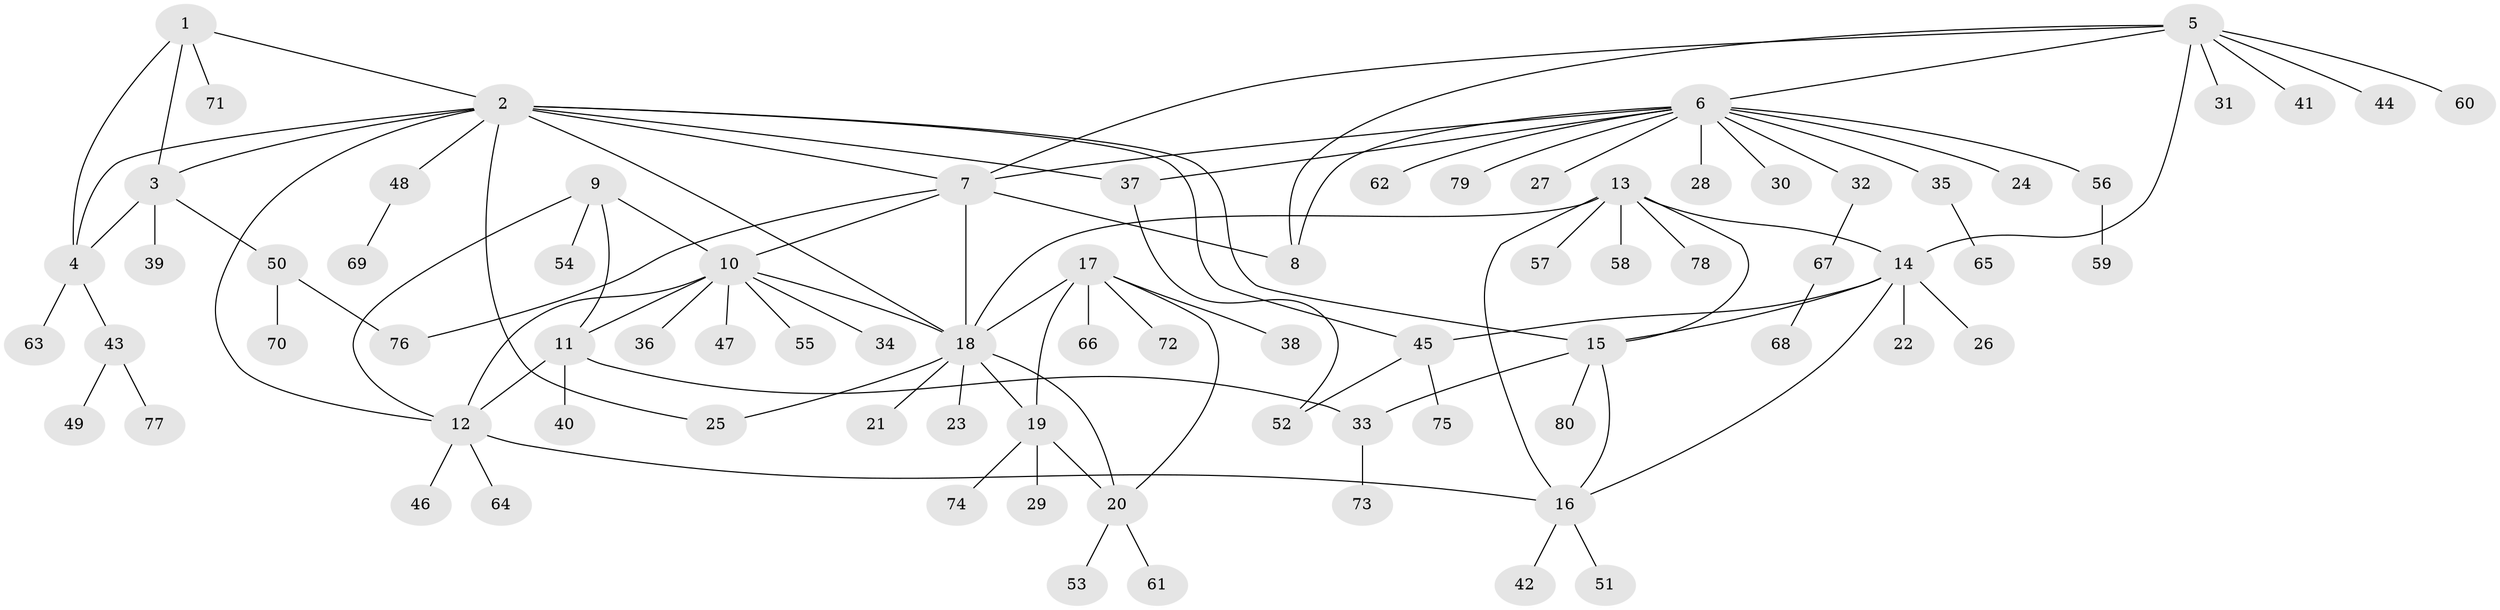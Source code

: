 // Generated by graph-tools (version 1.1) at 2025/02/03/09/25 03:02:40]
// undirected, 80 vertices, 106 edges
graph export_dot {
graph [start="1"]
  node [color=gray90,style=filled];
  1;
  2;
  3;
  4;
  5;
  6;
  7;
  8;
  9;
  10;
  11;
  12;
  13;
  14;
  15;
  16;
  17;
  18;
  19;
  20;
  21;
  22;
  23;
  24;
  25;
  26;
  27;
  28;
  29;
  30;
  31;
  32;
  33;
  34;
  35;
  36;
  37;
  38;
  39;
  40;
  41;
  42;
  43;
  44;
  45;
  46;
  47;
  48;
  49;
  50;
  51;
  52;
  53;
  54;
  55;
  56;
  57;
  58;
  59;
  60;
  61;
  62;
  63;
  64;
  65;
  66;
  67;
  68;
  69;
  70;
  71;
  72;
  73;
  74;
  75;
  76;
  77;
  78;
  79;
  80;
  1 -- 2;
  1 -- 3;
  1 -- 4;
  1 -- 71;
  2 -- 3;
  2 -- 4;
  2 -- 7;
  2 -- 12;
  2 -- 15;
  2 -- 18;
  2 -- 25;
  2 -- 37;
  2 -- 45;
  2 -- 48;
  3 -- 4;
  3 -- 39;
  3 -- 50;
  4 -- 43;
  4 -- 63;
  5 -- 6;
  5 -- 7;
  5 -- 8;
  5 -- 14;
  5 -- 31;
  5 -- 41;
  5 -- 44;
  5 -- 60;
  6 -- 7;
  6 -- 8;
  6 -- 24;
  6 -- 27;
  6 -- 28;
  6 -- 30;
  6 -- 32;
  6 -- 35;
  6 -- 37;
  6 -- 56;
  6 -- 62;
  6 -- 79;
  7 -- 8;
  7 -- 10;
  7 -- 18;
  7 -- 76;
  9 -- 10;
  9 -- 11;
  9 -- 12;
  9 -- 54;
  10 -- 11;
  10 -- 12;
  10 -- 18;
  10 -- 34;
  10 -- 36;
  10 -- 47;
  10 -- 55;
  11 -- 12;
  11 -- 33;
  11 -- 40;
  12 -- 16;
  12 -- 46;
  12 -- 64;
  13 -- 14;
  13 -- 15;
  13 -- 16;
  13 -- 18;
  13 -- 57;
  13 -- 58;
  13 -- 78;
  14 -- 15;
  14 -- 16;
  14 -- 22;
  14 -- 26;
  14 -- 45;
  15 -- 16;
  15 -- 33;
  15 -- 80;
  16 -- 42;
  16 -- 51;
  17 -- 18;
  17 -- 19;
  17 -- 20;
  17 -- 38;
  17 -- 66;
  17 -- 72;
  18 -- 19;
  18 -- 20;
  18 -- 21;
  18 -- 23;
  18 -- 25;
  19 -- 20;
  19 -- 29;
  19 -- 74;
  20 -- 53;
  20 -- 61;
  32 -- 67;
  33 -- 73;
  35 -- 65;
  37 -- 52;
  43 -- 49;
  43 -- 77;
  45 -- 52;
  45 -- 75;
  48 -- 69;
  50 -- 70;
  50 -- 76;
  56 -- 59;
  67 -- 68;
}
